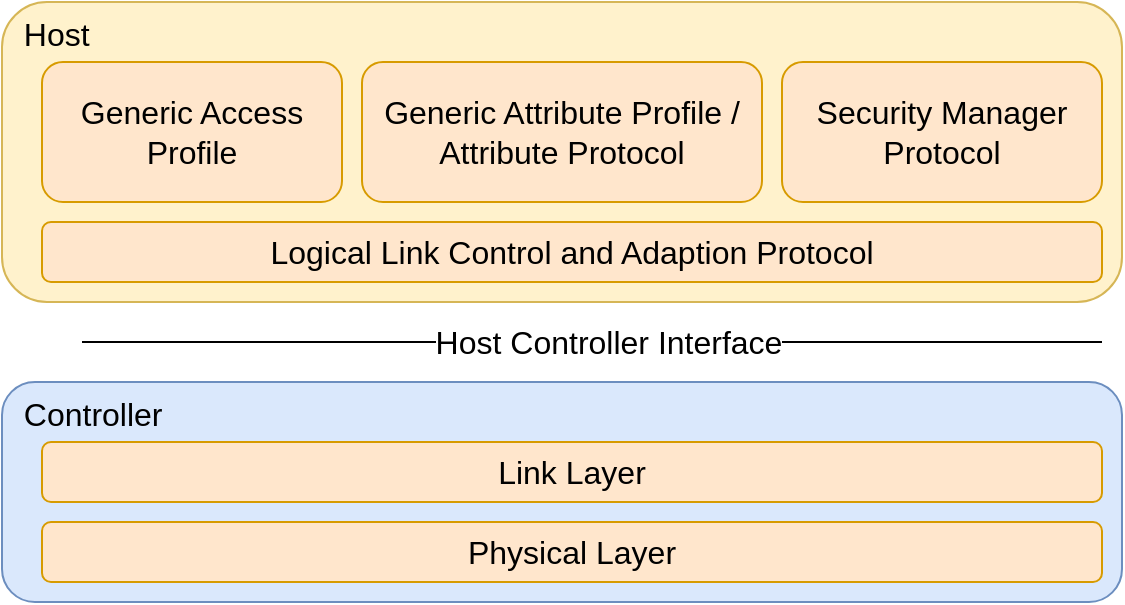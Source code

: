 <mxfile version="14.6.13" type="device"><diagram id="FJ29L9B5ON3IeZBQ2MSM" name="Page-1"><mxGraphModel dx="1185" dy="688" grid="1" gridSize="10" guides="1" tooltips="1" connect="1" arrows="1" fold="1" page="1" pageScale="1" pageWidth="580" pageHeight="320" math="0" shadow="0"><root><mxCell id="0"/><mxCell id="1" parent="0"/><mxCell id="EMTeXWo4w1HjJ9JsWcuA-1" value="&lt;font style=&quot;font-size: 16px&quot;&gt;&amp;nbsp; Host&lt;/font&gt;" style="rounded=1;whiteSpace=wrap;html=1;align=left;verticalAlign=top;fillColor=#fff2cc;strokeColor=#d6b656;" parent="1" vertex="1"><mxGeometry x="10" y="10" width="560" height="150" as="geometry"/></mxCell><mxCell id="EMTeXWo4w1HjJ9JsWcuA-2" value="&lt;font style=&quot;font-size: 16px&quot;&gt;Generic Access&lt;br&gt;Profile&lt;/font&gt;" style="rounded=1;whiteSpace=wrap;html=1;fillColor=#ffe6cc;strokeColor=#d79b00;" parent="1" vertex="1"><mxGeometry x="30" y="40" width="150" height="70" as="geometry"/></mxCell><mxCell id="EMTeXWo4w1HjJ9JsWcuA-3" value="&lt;font style=&quot;font-size: 16px&quot;&gt;Logical Link Control and Adaption Protocol&lt;/font&gt;" style="rounded=1;whiteSpace=wrap;html=1;fillColor=#ffe6cc;strokeColor=#d79b00;" parent="1" vertex="1"><mxGeometry x="30" y="120" width="530" height="30" as="geometry"/></mxCell><mxCell id="EMTeXWo4w1HjJ9JsWcuA-4" value="&lt;font style=&quot;font-size: 16px&quot;&gt;Security Manager Protocol&lt;/font&gt;" style="rounded=1;whiteSpace=wrap;html=1;fillColor=#ffe6cc;strokeColor=#d79b00;" parent="1" vertex="1"><mxGeometry x="400" y="40" width="160" height="70" as="geometry"/></mxCell><mxCell id="EMTeXWo4w1HjJ9JsWcuA-6" value="&lt;font style=&quot;font-size: 16px&quot;&gt;Generic Attribute Profile / Attribute Protocol&lt;/font&gt;" style="rounded=1;whiteSpace=wrap;html=1;fillColor=#ffe6cc;strokeColor=#d79b00;" parent="1" vertex="1"><mxGeometry x="190" y="40" width="200" height="70" as="geometry"/></mxCell><mxCell id="EMTeXWo4w1HjJ9JsWcuA-14" value="" style="endArrow=none;html=1;" parent="1" edge="1"><mxGeometry width="50" height="50" relative="1" as="geometry"><mxPoint x="50" y="180" as="sourcePoint"/><mxPoint x="560" y="180" as="targetPoint"/></mxGeometry></mxCell><mxCell id="EMTeXWo4w1HjJ9JsWcuA-18" value="&lt;font style=&quot;font-size: 16px&quot;&gt;Host Controller Interface&lt;/font&gt;" style="edgeLabel;html=1;align=center;verticalAlign=middle;resizable=0;points=[];" parent="EMTeXWo4w1HjJ9JsWcuA-14" vertex="1" connectable="0"><mxGeometry x="0.038" relative="1" as="geometry"><mxPoint x="-2" as="offset"/></mxGeometry></mxCell><mxCell id="EMTeXWo4w1HjJ9JsWcuA-19" value="&lt;font style=&quot;font-size: 16px&quot;&gt;&amp;nbsp; Controller&lt;/font&gt;" style="rounded=1;whiteSpace=wrap;html=1;align=left;verticalAlign=top;fillColor=#dae8fc;strokeColor=#6c8ebf;" parent="1" vertex="1"><mxGeometry x="10" y="200" width="560" height="110" as="geometry"/></mxCell><mxCell id="EMTeXWo4w1HjJ9JsWcuA-21" value="&lt;font style=&quot;font-size: 16px&quot;&gt;Link Layer&lt;/font&gt;" style="rounded=1;whiteSpace=wrap;html=1;fillColor=#ffe6cc;strokeColor=#d79b00;" parent="1" vertex="1"><mxGeometry x="30" y="230" width="530" height="30" as="geometry"/></mxCell><mxCell id="EMTeXWo4w1HjJ9JsWcuA-22" value="&lt;font style=&quot;font-size: 16px&quot;&gt;Physical Layer&lt;/font&gt;" style="rounded=1;whiteSpace=wrap;html=1;fillColor=#ffe6cc;strokeColor=#d79b00;" parent="1" vertex="1"><mxGeometry x="30" y="270" width="530" height="30" as="geometry"/></mxCell></root></mxGraphModel></diagram></mxfile>